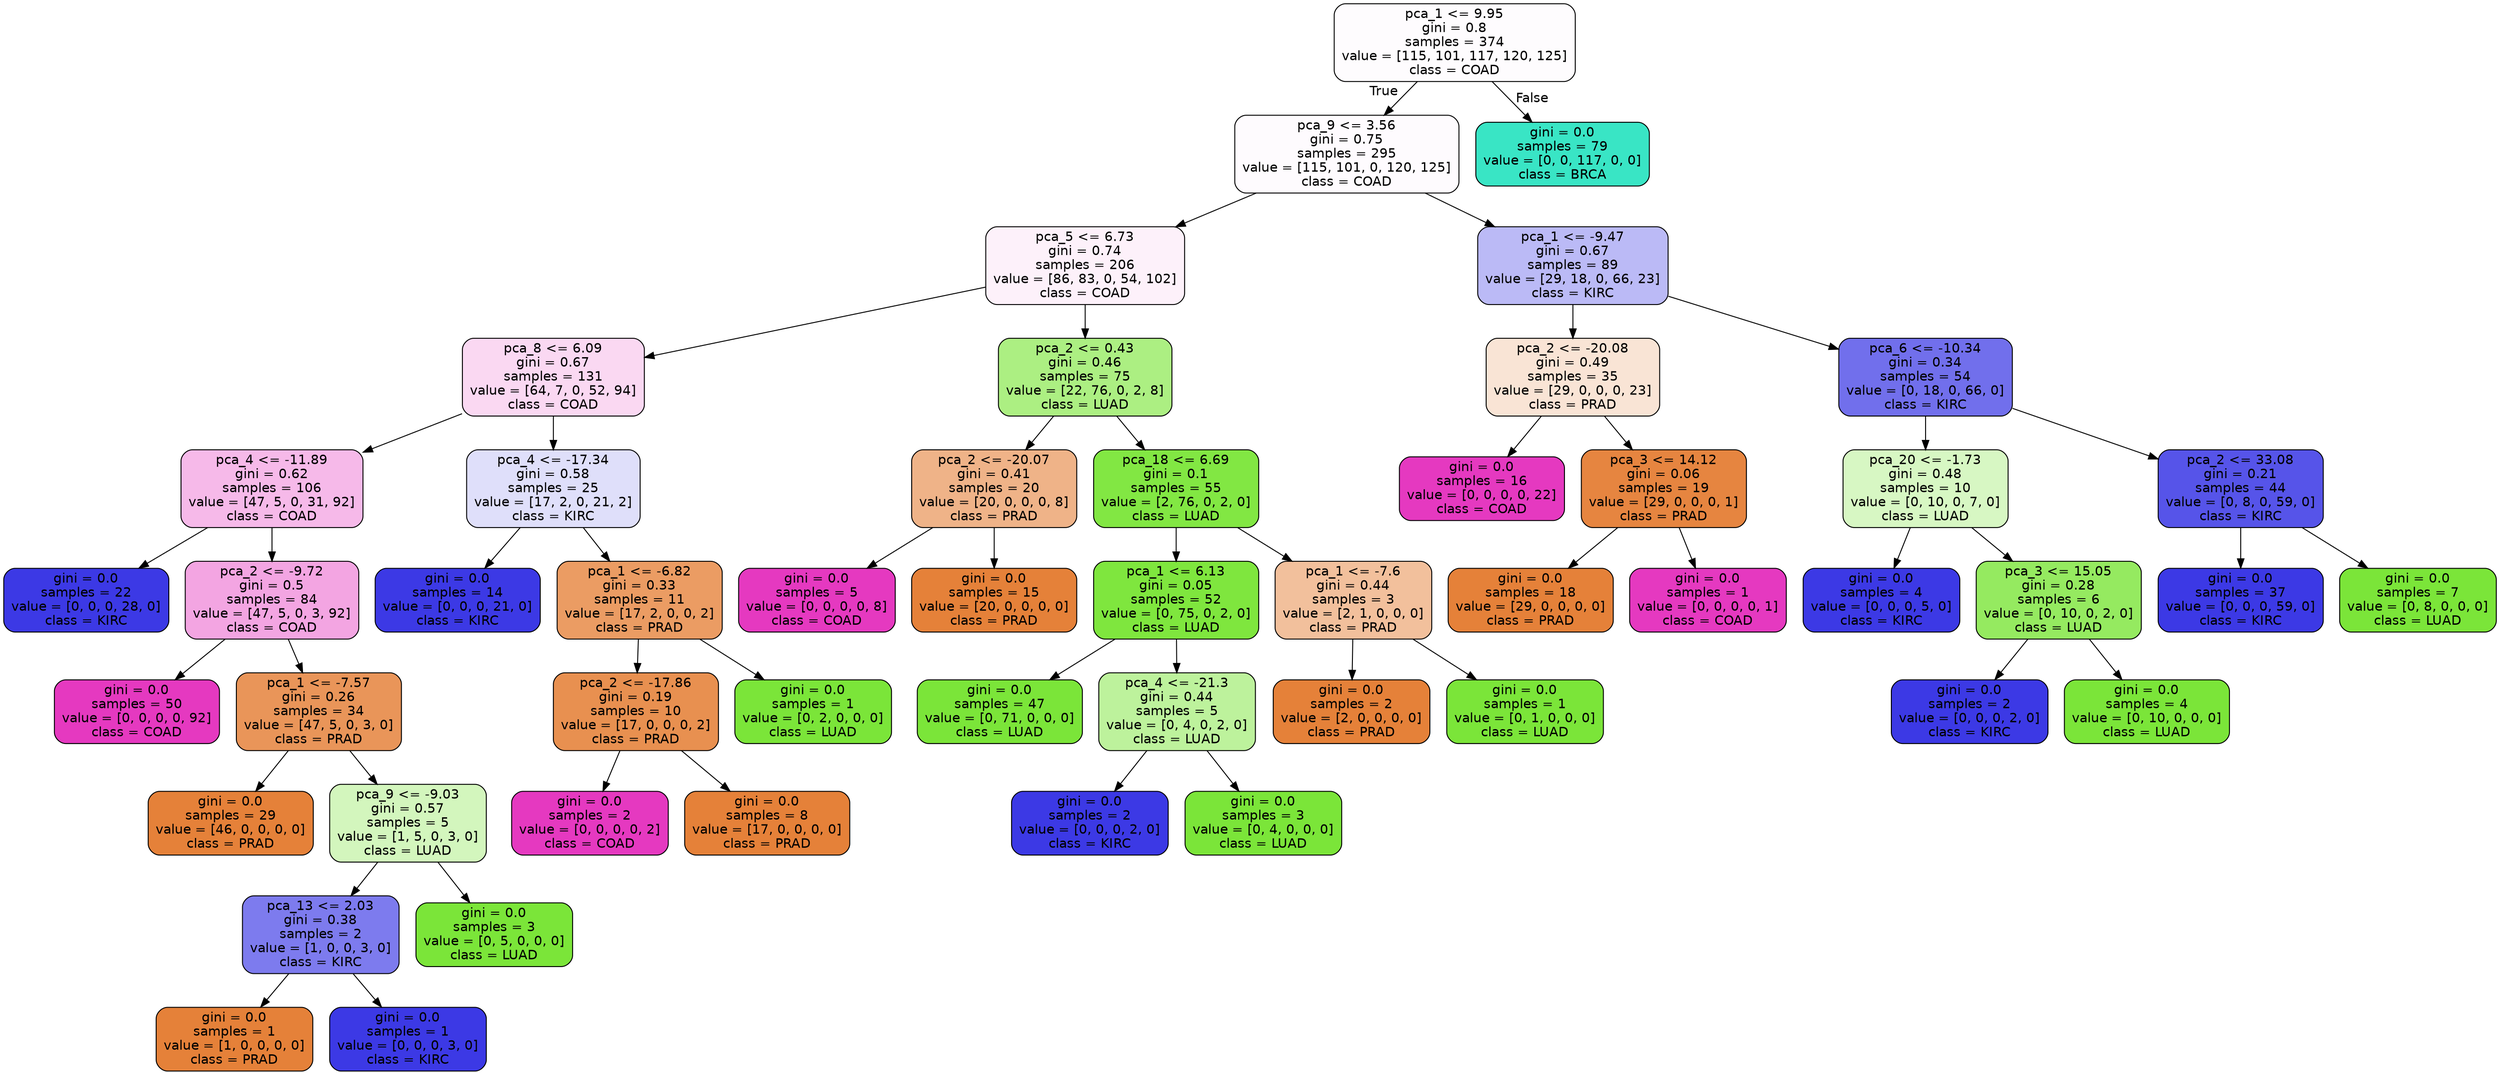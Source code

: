 digraph Tree {
node [shape=box, style="filled, rounded", color="black", fontname=helvetica] ;
edge [fontname=helvetica] ;
0 [label="pca_1 <= 9.95\ngini = 0.8\nsamples = 374\nvalue = [115, 101, 117, 120, 125]\nclass = COAD", fillcolor="#e539c003"] ;
1 [label="pca_9 <= 3.56\ngini = 0.75\nsamples = 295\nvalue = [115, 101, 0, 120, 125]\nclass = COAD", fillcolor="#e539c004"] ;
0 -> 1 [labeldistance=2.5, labelangle=45, headlabel="True"] ;
2 [label="pca_5 <= 6.73\ngini = 0.74\nsamples = 206\nvalue = [86, 83, 0, 54, 102]\nclass = COAD", fillcolor="#e539c011"] ;
1 -> 2 ;
3 [label="pca_8 <= 6.09\ngini = 0.67\nsamples = 131\nvalue = [64, 7, 0, 52, 94]\nclass = COAD", fillcolor="#e539c032"] ;
2 -> 3 ;
4 [label="pca_4 <= -11.89\ngini = 0.62\nsamples = 106\nvalue = [47, 5, 0, 31, 92]\nclass = COAD", fillcolor="#e539c05a"] ;
3 -> 4 ;
5 [label="gini = 0.0\nsamples = 22\nvalue = [0, 0, 0, 28, 0]\nclass = KIRC", fillcolor="#3c39e5ff"] ;
4 -> 5 ;
6 [label="pca_2 <= -9.72\ngini = 0.5\nsamples = 84\nvalue = [47, 5, 0, 3, 92]\nclass = COAD", fillcolor="#e539c073"] ;
4 -> 6 ;
7 [label="gini = 0.0\nsamples = 50\nvalue = [0, 0, 0, 0, 92]\nclass = COAD", fillcolor="#e539c0ff"] ;
6 -> 7 ;
8 [label="pca_1 <= -7.57\ngini = 0.26\nsamples = 34\nvalue = [47, 5, 0, 3, 0]\nclass = PRAD", fillcolor="#e58139d6"] ;
6 -> 8 ;
9 [label="gini = 0.0\nsamples = 29\nvalue = [46, 0, 0, 0, 0]\nclass = PRAD", fillcolor="#e58139ff"] ;
8 -> 9 ;
10 [label="pca_9 <= -9.03\ngini = 0.57\nsamples = 5\nvalue = [1, 5, 0, 3, 0]\nclass = LUAD", fillcolor="#7be53955"] ;
8 -> 10 ;
11 [label="pca_13 <= 2.03\ngini = 0.38\nsamples = 2\nvalue = [1, 0, 0, 3, 0]\nclass = KIRC", fillcolor="#3c39e5aa"] ;
10 -> 11 ;
12 [label="gini = 0.0\nsamples = 1\nvalue = [1, 0, 0, 0, 0]\nclass = PRAD", fillcolor="#e58139ff"] ;
11 -> 12 ;
13 [label="gini = 0.0\nsamples = 1\nvalue = [0, 0, 0, 3, 0]\nclass = KIRC", fillcolor="#3c39e5ff"] ;
11 -> 13 ;
14 [label="gini = 0.0\nsamples = 3\nvalue = [0, 5, 0, 0, 0]\nclass = LUAD", fillcolor="#7be539ff"] ;
10 -> 14 ;
15 [label="pca_4 <= -17.34\ngini = 0.58\nsamples = 25\nvalue = [17, 2, 0, 21, 2]\nclass = KIRC", fillcolor="#3c39e529"] ;
3 -> 15 ;
16 [label="gini = 0.0\nsamples = 14\nvalue = [0, 0, 0, 21, 0]\nclass = KIRC", fillcolor="#3c39e5ff"] ;
15 -> 16 ;
17 [label="pca_1 <= -6.82\ngini = 0.33\nsamples = 11\nvalue = [17, 2, 0, 0, 2]\nclass = PRAD", fillcolor="#e58139c9"] ;
15 -> 17 ;
18 [label="pca_2 <= -17.86\ngini = 0.19\nsamples = 10\nvalue = [17, 0, 0, 0, 2]\nclass = PRAD", fillcolor="#e58139e1"] ;
17 -> 18 ;
19 [label="gini = 0.0\nsamples = 2\nvalue = [0, 0, 0, 0, 2]\nclass = COAD", fillcolor="#e539c0ff"] ;
18 -> 19 ;
20 [label="gini = 0.0\nsamples = 8\nvalue = [17, 0, 0, 0, 0]\nclass = PRAD", fillcolor="#e58139ff"] ;
18 -> 20 ;
21 [label="gini = 0.0\nsamples = 1\nvalue = [0, 2, 0, 0, 0]\nclass = LUAD", fillcolor="#7be539ff"] ;
17 -> 21 ;
22 [label="pca_2 <= 0.43\ngini = 0.46\nsamples = 75\nvalue = [22, 76, 0, 2, 8]\nclass = LUAD", fillcolor="#7be539a0"] ;
2 -> 22 ;
23 [label="pca_2 <= -20.07\ngini = 0.41\nsamples = 20\nvalue = [20, 0, 0, 0, 8]\nclass = PRAD", fillcolor="#e5813999"] ;
22 -> 23 ;
24 [label="gini = 0.0\nsamples = 5\nvalue = [0, 0, 0, 0, 8]\nclass = COAD", fillcolor="#e539c0ff"] ;
23 -> 24 ;
25 [label="gini = 0.0\nsamples = 15\nvalue = [20, 0, 0, 0, 0]\nclass = PRAD", fillcolor="#e58139ff"] ;
23 -> 25 ;
26 [label="pca_18 <= 6.69\ngini = 0.1\nsamples = 55\nvalue = [2, 76, 0, 2, 0]\nclass = LUAD", fillcolor="#7be539f2"] ;
22 -> 26 ;
27 [label="pca_1 <= 6.13\ngini = 0.05\nsamples = 52\nvalue = [0, 75, 0, 2, 0]\nclass = LUAD", fillcolor="#7be539f8"] ;
26 -> 27 ;
28 [label="gini = 0.0\nsamples = 47\nvalue = [0, 71, 0, 0, 0]\nclass = LUAD", fillcolor="#7be539ff"] ;
27 -> 28 ;
29 [label="pca_4 <= -21.3\ngini = 0.44\nsamples = 5\nvalue = [0, 4, 0, 2, 0]\nclass = LUAD", fillcolor="#7be5397f"] ;
27 -> 29 ;
30 [label="gini = 0.0\nsamples = 2\nvalue = [0, 0, 0, 2, 0]\nclass = KIRC", fillcolor="#3c39e5ff"] ;
29 -> 30 ;
31 [label="gini = 0.0\nsamples = 3\nvalue = [0, 4, 0, 0, 0]\nclass = LUAD", fillcolor="#7be539ff"] ;
29 -> 31 ;
32 [label="pca_1 <= -7.6\ngini = 0.44\nsamples = 3\nvalue = [2, 1, 0, 0, 0]\nclass = PRAD", fillcolor="#e581397f"] ;
26 -> 32 ;
33 [label="gini = 0.0\nsamples = 2\nvalue = [2, 0, 0, 0, 0]\nclass = PRAD", fillcolor="#e58139ff"] ;
32 -> 33 ;
34 [label="gini = 0.0\nsamples = 1\nvalue = [0, 1, 0, 0, 0]\nclass = LUAD", fillcolor="#7be539ff"] ;
32 -> 34 ;
35 [label="pca_1 <= -9.47\ngini = 0.67\nsamples = 89\nvalue = [29, 18, 0, 66, 23]\nclass = KIRC", fillcolor="#3c39e558"] ;
1 -> 35 ;
36 [label="pca_2 <= -20.08\ngini = 0.49\nsamples = 35\nvalue = [29, 0, 0, 0, 23]\nclass = PRAD", fillcolor="#e5813935"] ;
35 -> 36 ;
37 [label="gini = 0.0\nsamples = 16\nvalue = [0, 0, 0, 0, 22]\nclass = COAD", fillcolor="#e539c0ff"] ;
36 -> 37 ;
38 [label="pca_3 <= 14.12\ngini = 0.06\nsamples = 19\nvalue = [29, 0, 0, 0, 1]\nclass = PRAD", fillcolor="#e58139f6"] ;
36 -> 38 ;
39 [label="gini = 0.0\nsamples = 18\nvalue = [29, 0, 0, 0, 0]\nclass = PRAD", fillcolor="#e58139ff"] ;
38 -> 39 ;
40 [label="gini = 0.0\nsamples = 1\nvalue = [0, 0, 0, 0, 1]\nclass = COAD", fillcolor="#e539c0ff"] ;
38 -> 40 ;
41 [label="pca_6 <= -10.34\ngini = 0.34\nsamples = 54\nvalue = [0, 18, 0, 66, 0]\nclass = KIRC", fillcolor="#3c39e5b9"] ;
35 -> 41 ;
42 [label="pca_20 <= -1.73\ngini = 0.48\nsamples = 10\nvalue = [0, 10, 0, 7, 0]\nclass = LUAD", fillcolor="#7be5394d"] ;
41 -> 42 ;
43 [label="gini = 0.0\nsamples = 4\nvalue = [0, 0, 0, 5, 0]\nclass = KIRC", fillcolor="#3c39e5ff"] ;
42 -> 43 ;
44 [label="pca_3 <= 15.05\ngini = 0.28\nsamples = 6\nvalue = [0, 10, 0, 2, 0]\nclass = LUAD", fillcolor="#7be539cc"] ;
42 -> 44 ;
45 [label="gini = 0.0\nsamples = 2\nvalue = [0, 0, 0, 2, 0]\nclass = KIRC", fillcolor="#3c39e5ff"] ;
44 -> 45 ;
46 [label="gini = 0.0\nsamples = 4\nvalue = [0, 10, 0, 0, 0]\nclass = LUAD", fillcolor="#7be539ff"] ;
44 -> 46 ;
47 [label="pca_2 <= 33.08\ngini = 0.21\nsamples = 44\nvalue = [0, 8, 0, 59, 0]\nclass = KIRC", fillcolor="#3c39e5dc"] ;
41 -> 47 ;
48 [label="gini = 0.0\nsamples = 37\nvalue = [0, 0, 0, 59, 0]\nclass = KIRC", fillcolor="#3c39e5ff"] ;
47 -> 48 ;
49 [label="gini = 0.0\nsamples = 7\nvalue = [0, 8, 0, 0, 0]\nclass = LUAD", fillcolor="#7be539ff"] ;
47 -> 49 ;
50 [label="gini = 0.0\nsamples = 79\nvalue = [0, 0, 117, 0, 0]\nclass = BRCA", fillcolor="#39e5c5ff"] ;
0 -> 50 [labeldistance=2.5, labelangle=-45, headlabel="False"] ;
}